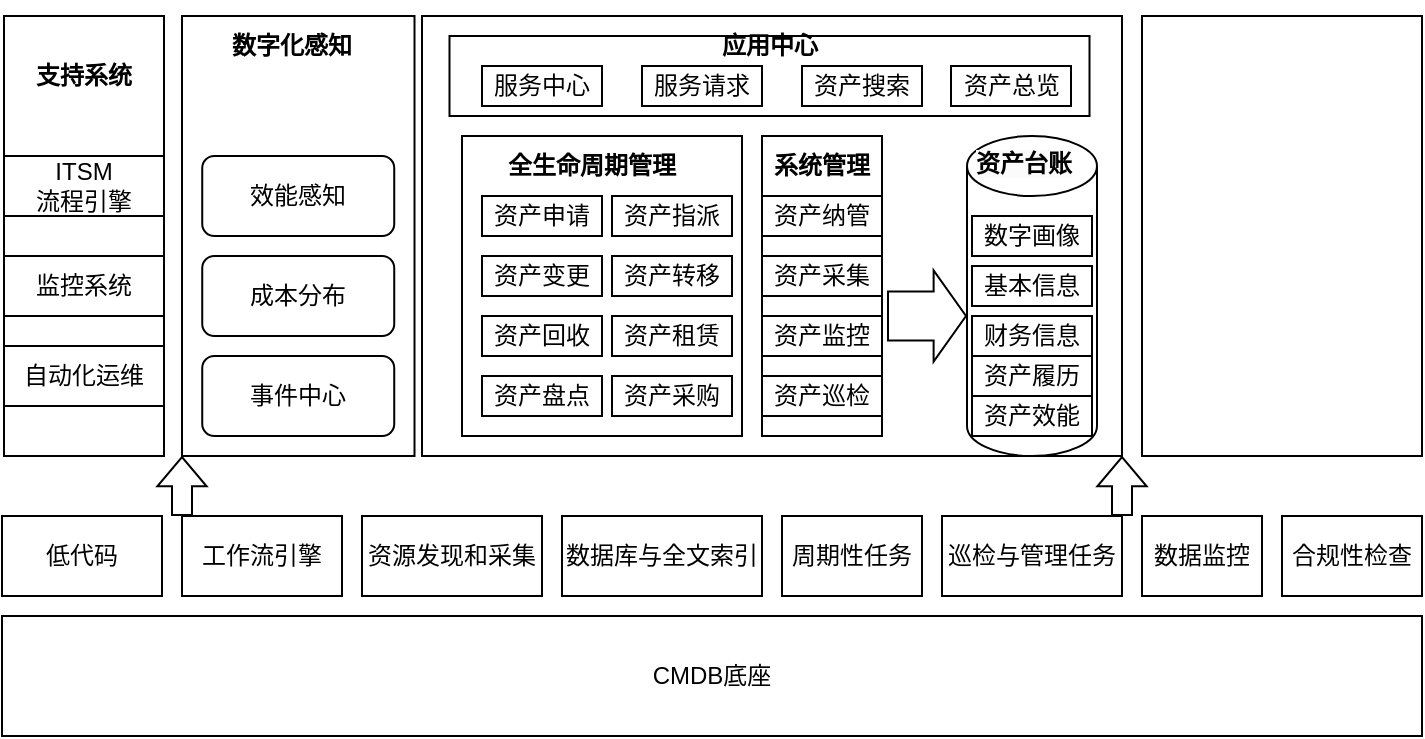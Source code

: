 <mxfile version="24.0.5" type="github">
  <diagram name="第 1 页" id="2tMNXyeNniKinCIlr4IS">
    <mxGraphModel dx="867" dy="505" grid="1" gridSize="10" guides="1" tooltips="1" connect="1" arrows="1" fold="1" page="1" pageScale="1" pageWidth="1169" pageHeight="1654" math="0" shadow="0">
      <root>
        <mxCell id="0" />
        <mxCell id="1" parent="0" />
        <mxCell id="zGtEDN8OLJXr4s6591F3-1" value="CMDB底座" style="rounded=0;whiteSpace=wrap;html=1;" vertex="1" parent="1">
          <mxGeometry x="110" y="430" width="710" height="60" as="geometry" />
        </mxCell>
        <mxCell id="zGtEDN8OLJXr4s6591F3-2" value="低代码" style="rounded=0;whiteSpace=wrap;html=1;" vertex="1" parent="1">
          <mxGeometry x="110" y="380" width="80" height="40" as="geometry" />
        </mxCell>
        <mxCell id="zGtEDN8OLJXr4s6591F3-3" value="工作流引擎" style="rounded=0;whiteSpace=wrap;html=1;" vertex="1" parent="1">
          <mxGeometry x="200" y="380" width="80" height="40" as="geometry" />
        </mxCell>
        <mxCell id="zGtEDN8OLJXr4s6591F3-4" value="资源发现和采集" style="rounded=0;whiteSpace=wrap;html=1;" vertex="1" parent="1">
          <mxGeometry x="290" y="380" width="90" height="40" as="geometry" />
        </mxCell>
        <mxCell id="zGtEDN8OLJXr4s6591F3-7" style="edgeStyle=orthogonalEdgeStyle;rounded=0;orthogonalLoop=1;jettySize=auto;html=1;exitX=1;exitY=0.5;exitDx=0;exitDy=0;" edge="1" parent="1" source="zGtEDN8OLJXr4s6591F3-5">
          <mxGeometry relative="1" as="geometry">
            <mxPoint x="490" y="400" as="targetPoint" />
          </mxGeometry>
        </mxCell>
        <mxCell id="zGtEDN8OLJXr4s6591F3-5" value="数据库与全文索引" style="rounded=0;whiteSpace=wrap;html=1;" vertex="1" parent="1">
          <mxGeometry x="390" y="380" width="100" height="40" as="geometry" />
        </mxCell>
        <mxCell id="zGtEDN8OLJXr4s6591F3-6" value="周期性任务" style="rounded=0;whiteSpace=wrap;html=1;" vertex="1" parent="1">
          <mxGeometry x="500" y="380" width="70" height="40" as="geometry" />
        </mxCell>
        <mxCell id="zGtEDN8OLJXr4s6591F3-9" value="巡检与管理任务" style="rounded=0;whiteSpace=wrap;html=1;" vertex="1" parent="1">
          <mxGeometry x="580" y="380" width="90" height="40" as="geometry" />
        </mxCell>
        <mxCell id="zGtEDN8OLJXr4s6591F3-10" value="数据监控" style="rounded=0;whiteSpace=wrap;html=1;" vertex="1" parent="1">
          <mxGeometry x="680" y="380" width="60" height="40" as="geometry" />
        </mxCell>
        <mxCell id="zGtEDN8OLJXr4s6591F3-11" value="合规性检查" style="rounded=0;whiteSpace=wrap;html=1;" vertex="1" parent="1">
          <mxGeometry x="750" y="380" width="70" height="40" as="geometry" />
        </mxCell>
        <mxCell id="zGtEDN8OLJXr4s6591F3-12" value="" style="rounded=0;whiteSpace=wrap;html=1;" vertex="1" parent="1">
          <mxGeometry x="111" y="130" width="80" height="220" as="geometry" />
        </mxCell>
        <mxCell id="zGtEDN8OLJXr4s6591F3-13" value="" style="rounded=0;whiteSpace=wrap;html=1;" vertex="1" parent="1">
          <mxGeometry x="320" y="130" width="350" height="220" as="geometry" />
        </mxCell>
        <mxCell id="zGtEDN8OLJXr4s6591F3-64" style="edgeStyle=orthogonalEdgeStyle;rounded=0;orthogonalLoop=1;jettySize=auto;html=1;exitX=0.5;exitY=0;exitDx=0;exitDy=0;" edge="1" parent="1" source="zGtEDN8OLJXr4s6591F3-14">
          <mxGeometry relative="1" as="geometry">
            <mxPoint x="750.273" y="130" as="targetPoint" />
          </mxGeometry>
        </mxCell>
        <mxCell id="zGtEDN8OLJXr4s6591F3-14" value="" style="rounded=0;whiteSpace=wrap;html=1;" vertex="1" parent="1">
          <mxGeometry x="680" y="130" width="140" height="220" as="geometry" />
        </mxCell>
        <mxCell id="zGtEDN8OLJXr4s6591F3-15" value="" style="rounded=0;whiteSpace=wrap;html=1;" vertex="1" parent="1">
          <mxGeometry x="340" y="190" width="140" height="150" as="geometry" />
        </mxCell>
        <mxCell id="zGtEDN8OLJXr4s6591F3-17" value="&lt;b&gt;全生命周期管理&lt;/b&gt;" style="text;html=1;align=center;verticalAlign=middle;whiteSpace=wrap;rounded=0;" vertex="1" parent="1">
          <mxGeometry x="360" y="190" width="90" height="30" as="geometry" />
        </mxCell>
        <mxCell id="zGtEDN8OLJXr4s6591F3-18" value="资产申请" style="rounded=0;whiteSpace=wrap;html=1;" vertex="1" parent="1">
          <mxGeometry x="350" y="220" width="60" height="20" as="geometry" />
        </mxCell>
        <mxCell id="zGtEDN8OLJXr4s6591F3-19" value="资产指派" style="rounded=0;whiteSpace=wrap;html=1;" vertex="1" parent="1">
          <mxGeometry x="415" y="220" width="60" height="20" as="geometry" />
        </mxCell>
        <mxCell id="zGtEDN8OLJXr4s6591F3-23" value="资产变更" style="rounded=0;whiteSpace=wrap;html=1;" vertex="1" parent="1">
          <mxGeometry x="350" y="250" width="60" height="20" as="geometry" />
        </mxCell>
        <mxCell id="zGtEDN8OLJXr4s6591F3-24" value="资产转移" style="rounded=0;whiteSpace=wrap;html=1;" vertex="1" parent="1">
          <mxGeometry x="415" y="250" width="60" height="20" as="geometry" />
        </mxCell>
        <mxCell id="zGtEDN8OLJXr4s6591F3-25" value="资产回收" style="rounded=0;whiteSpace=wrap;html=1;" vertex="1" parent="1">
          <mxGeometry x="350" y="280" width="60" height="20" as="geometry" />
        </mxCell>
        <mxCell id="zGtEDN8OLJXr4s6591F3-26" value="资产租赁" style="rounded=0;whiteSpace=wrap;html=1;" vertex="1" parent="1">
          <mxGeometry x="415" y="280" width="60" height="20" as="geometry" />
        </mxCell>
        <mxCell id="zGtEDN8OLJXr4s6591F3-27" value="资产盘点" style="rounded=0;whiteSpace=wrap;html=1;" vertex="1" parent="1">
          <mxGeometry x="350" y="310" width="60" height="20" as="geometry" />
        </mxCell>
        <mxCell id="zGtEDN8OLJXr4s6591F3-28" value="资产采购" style="rounded=0;whiteSpace=wrap;html=1;" vertex="1" parent="1">
          <mxGeometry x="415" y="310" width="60" height="20" as="geometry" />
        </mxCell>
        <mxCell id="zGtEDN8OLJXr4s6591F3-30" value="" style="rounded=0;whiteSpace=wrap;html=1;" vertex="1" parent="1">
          <mxGeometry x="490" y="190" width="60" height="150" as="geometry" />
        </mxCell>
        <mxCell id="zGtEDN8OLJXr4s6591F3-31" value="&lt;b&gt;系统管理&lt;/b&gt;" style="text;html=1;align=center;verticalAlign=middle;whiteSpace=wrap;rounded=0;" vertex="1" parent="1">
          <mxGeometry x="490" y="190" width="60" height="30" as="geometry" />
        </mxCell>
        <mxCell id="zGtEDN8OLJXr4s6591F3-32" value="资产纳管" style="rounded=0;whiteSpace=wrap;html=1;" vertex="1" parent="1">
          <mxGeometry x="490" y="220" width="60" height="20" as="geometry" />
        </mxCell>
        <mxCell id="zGtEDN8OLJXr4s6591F3-34" value="资产采集" style="rounded=0;whiteSpace=wrap;html=1;" vertex="1" parent="1">
          <mxGeometry x="490" y="250" width="60" height="20" as="geometry" />
        </mxCell>
        <mxCell id="zGtEDN8OLJXr4s6591F3-35" value="资产监控" style="rounded=0;whiteSpace=wrap;html=1;" vertex="1" parent="1">
          <mxGeometry x="490" y="280" width="60" height="20" as="geometry" />
        </mxCell>
        <mxCell id="zGtEDN8OLJXr4s6591F3-37" value="资产巡检" style="rounded=0;whiteSpace=wrap;html=1;" vertex="1" parent="1">
          <mxGeometry x="490" y="310" width="60" height="20" as="geometry" />
        </mxCell>
        <mxCell id="zGtEDN8OLJXr4s6591F3-38" value="" style="shape=cylinder3;whiteSpace=wrap;html=1;boundedLbl=1;backgroundOutline=1;size=15;" vertex="1" parent="1">
          <mxGeometry x="592.5" y="190" width="65" height="160" as="geometry" />
        </mxCell>
        <mxCell id="zGtEDN8OLJXr4s6591F3-39" value="" style="shape=flexArrow;endArrow=classic;html=1;rounded=0;width=24.545;endSize=5.064;" edge="1" parent="1">
          <mxGeometry width="50" height="50" relative="1" as="geometry">
            <mxPoint x="552.5" y="280" as="sourcePoint" />
            <mxPoint x="592.5" y="280" as="targetPoint" />
          </mxGeometry>
        </mxCell>
        <mxCell id="zGtEDN8OLJXr4s6591F3-41" value="数字画像" style="rounded=0;whiteSpace=wrap;html=1;" vertex="1" parent="1">
          <mxGeometry x="595" y="230" width="60" height="20" as="geometry" />
        </mxCell>
        <mxCell id="zGtEDN8OLJXr4s6591F3-42" value="基本信息" style="rounded=0;whiteSpace=wrap;html=1;" vertex="1" parent="1">
          <mxGeometry x="595" y="255" width="60" height="20" as="geometry" />
        </mxCell>
        <mxCell id="zGtEDN8OLJXr4s6591F3-43" value="财务信息" style="rounded=0;whiteSpace=wrap;html=1;" vertex="1" parent="1">
          <mxGeometry x="595" y="280" width="60" height="20" as="geometry" />
        </mxCell>
        <mxCell id="zGtEDN8OLJXr4s6591F3-44" value="资产履历" style="rounded=0;whiteSpace=wrap;html=1;" vertex="1" parent="1">
          <mxGeometry x="595" y="300" width="60" height="20" as="geometry" />
        </mxCell>
        <mxCell id="zGtEDN8OLJXr4s6591F3-45" value="&lt;span style=&quot;color: rgb(0, 0, 0); font-family: Helvetica; font-size: 12px; font-style: normal; font-variant-ligatures: normal; font-variant-caps: normal; letter-spacing: normal; orphans: 2; text-align: center; text-indent: 0px; text-transform: none; widows: 2; word-spacing: 0px; -webkit-text-stroke-width: 0px; white-space: normal; background-color: rgb(251, 251, 251); text-decoration-thickness: initial; text-decoration-style: initial; text-decoration-color: initial; float: none; display: inline !important;&quot;&gt;资产台账&lt;/span&gt;" style="text;whiteSpace=wrap;html=1;fontStyle=1" vertex="1" parent="1">
          <mxGeometry x="595" y="190" width="90" height="40" as="geometry" />
        </mxCell>
        <mxCell id="zGtEDN8OLJXr4s6591F3-46" value="资产效能" style="rounded=0;whiteSpace=wrap;html=1;" vertex="1" parent="1">
          <mxGeometry x="595" y="320" width="60" height="20" as="geometry" />
        </mxCell>
        <mxCell id="zGtEDN8OLJXr4s6591F3-47" value="" style="rounded=0;whiteSpace=wrap;html=1;" vertex="1" parent="1">
          <mxGeometry x="333.75" y="140" width="320" height="40" as="geometry" />
        </mxCell>
        <mxCell id="zGtEDN8OLJXr4s6591F3-49" value="服务中心" style="rounded=0;whiteSpace=wrap;html=1;" vertex="1" parent="1">
          <mxGeometry x="350" y="155" width="60" height="20" as="geometry" />
        </mxCell>
        <mxCell id="zGtEDN8OLJXr4s6591F3-51" value="服务请求" style="rounded=0;whiteSpace=wrap;html=1;" vertex="1" parent="1">
          <mxGeometry x="430" y="155" width="60" height="20" as="geometry" />
        </mxCell>
        <mxCell id="zGtEDN8OLJXr4s6591F3-52" value="资产搜索" style="rounded=0;whiteSpace=wrap;html=1;" vertex="1" parent="1">
          <mxGeometry x="510" y="155" width="60" height="20" as="geometry" />
        </mxCell>
        <mxCell id="zGtEDN8OLJXr4s6591F3-53" value="资产总览" style="rounded=0;whiteSpace=wrap;html=1;" vertex="1" parent="1">
          <mxGeometry x="584.5" y="155" width="60" height="20" as="geometry" />
        </mxCell>
        <mxCell id="zGtEDN8OLJXr4s6591F3-55" value="&lt;b&gt;应用中心&lt;/b&gt;" style="text;html=1;align=center;verticalAlign=middle;whiteSpace=wrap;rounded=0;" vertex="1" parent="1">
          <mxGeometry x="463.75" y="130" width="60" height="30" as="geometry" />
        </mxCell>
        <mxCell id="zGtEDN8OLJXr4s6591F3-56" value="ITSM&lt;div&gt;流程引擎&lt;/div&gt;" style="rounded=0;whiteSpace=wrap;html=1;" vertex="1" parent="1">
          <mxGeometry x="111" y="200" width="80" height="30" as="geometry" />
        </mxCell>
        <mxCell id="zGtEDN8OLJXr4s6591F3-57" value="监控系统" style="rounded=0;whiteSpace=wrap;html=1;" vertex="1" parent="1">
          <mxGeometry x="111" y="250" width="80" height="30" as="geometry" />
        </mxCell>
        <mxCell id="zGtEDN8OLJXr4s6591F3-60" value="自动化运维" style="rounded=0;whiteSpace=wrap;html=1;" vertex="1" parent="1">
          <mxGeometry x="111" y="295" width="80" height="30" as="geometry" />
        </mxCell>
        <mxCell id="zGtEDN8OLJXr4s6591F3-62" value="&lt;b&gt;支持系统&lt;/b&gt;" style="text;html=1;align=center;verticalAlign=middle;whiteSpace=wrap;rounded=0;" vertex="1" parent="1">
          <mxGeometry x="121" y="145" width="60" height="30" as="geometry" />
        </mxCell>
        <mxCell id="zGtEDN8OLJXr4s6591F3-65" value="" style="rounded=0;whiteSpace=wrap;html=1;" vertex="1" parent="1">
          <mxGeometry x="200" y="130" width="116.25" height="220" as="geometry" />
        </mxCell>
        <mxCell id="zGtEDN8OLJXr4s6591F3-66" value="&lt;b&gt;数字化感知&lt;/b&gt;" style="text;html=1;align=center;verticalAlign=middle;whiteSpace=wrap;rounded=0;" vertex="1" parent="1">
          <mxGeometry x="220" y="130" width="70" height="30" as="geometry" />
        </mxCell>
        <mxCell id="zGtEDN8OLJXr4s6591F3-70" value="" style="shape=flexArrow;endArrow=classic;html=1;rounded=0;endWidth=13.636;endSize=4.545;" edge="1" parent="1">
          <mxGeometry width="50" height="50" relative="1" as="geometry">
            <mxPoint x="200" y="380" as="sourcePoint" />
            <mxPoint x="200" y="350" as="targetPoint" />
          </mxGeometry>
        </mxCell>
        <mxCell id="zGtEDN8OLJXr4s6591F3-72" value="" style="shape=flexArrow;endArrow=classic;html=1;rounded=0;endWidth=13.636;endSize=4.545;" edge="1" parent="1">
          <mxGeometry width="50" height="50" relative="1" as="geometry">
            <mxPoint x="670" y="380" as="sourcePoint" />
            <mxPoint x="670" y="350" as="targetPoint" />
          </mxGeometry>
        </mxCell>
        <mxCell id="zGtEDN8OLJXr4s6591F3-73" value="效能感知" style="rounded=1;whiteSpace=wrap;html=1;" vertex="1" parent="1">
          <mxGeometry x="210.12" y="200" width="96" height="40" as="geometry" />
        </mxCell>
        <mxCell id="zGtEDN8OLJXr4s6591F3-74" value="成本分布" style="rounded=1;whiteSpace=wrap;html=1;" vertex="1" parent="1">
          <mxGeometry x="210.12" y="250" width="96" height="40" as="geometry" />
        </mxCell>
        <mxCell id="zGtEDN8OLJXr4s6591F3-75" value="事件中心" style="rounded=1;whiteSpace=wrap;html=1;" vertex="1" parent="1">
          <mxGeometry x="210.12" y="300" width="96" height="40" as="geometry" />
        </mxCell>
      </root>
    </mxGraphModel>
  </diagram>
</mxfile>
